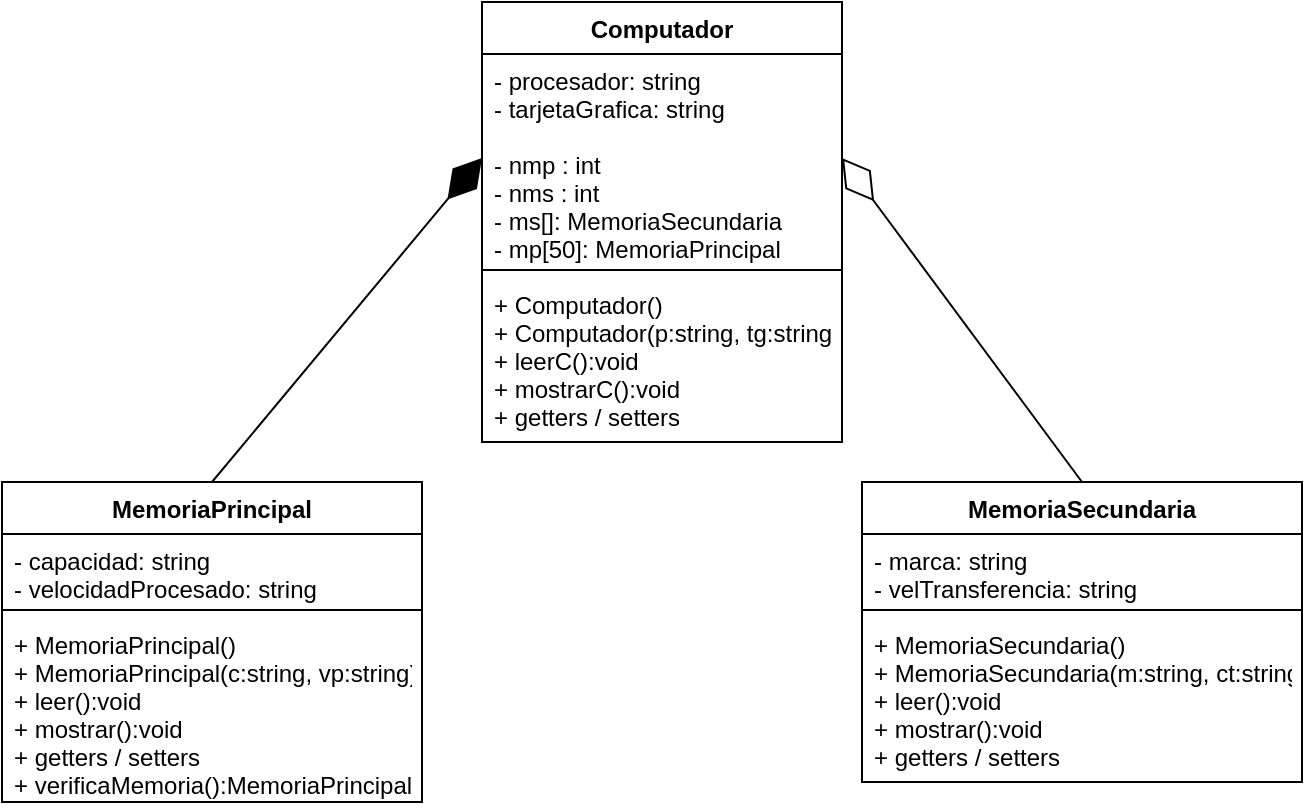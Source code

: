 <mxfile version="16.2.7" type="device"><diagram id="OjHBO5FldGtJChJEk6c8" name="Page-1"><mxGraphModel dx="981" dy="548" grid="1" gridSize="10" guides="1" tooltips="1" connect="1" arrows="1" fold="1" page="1" pageScale="1" pageWidth="827" pageHeight="1169" math="0" shadow="0"><root><mxCell id="0"/><mxCell id="1" parent="0"/><mxCell id="2lw_cgJ1wmLftShGDCJz-3" value="MemoriaSecundaria" style="swimlane;fontStyle=1;align=center;verticalAlign=top;childLayout=stackLayout;horizontal=1;startSize=26;horizontalStack=0;resizeParent=1;resizeParentMax=0;resizeLast=0;collapsible=1;marginBottom=0;" vertex="1" parent="1"><mxGeometry x="500" y="330" width="220" height="150" as="geometry"/></mxCell><mxCell id="2lw_cgJ1wmLftShGDCJz-4" value="- marca: string&#10;- velTransferencia: string" style="text;strokeColor=none;fillColor=none;align=left;verticalAlign=top;spacingLeft=4;spacingRight=4;overflow=hidden;rotatable=0;points=[[0,0.5],[1,0.5]];portConstraint=eastwest;" vertex="1" parent="2lw_cgJ1wmLftShGDCJz-3"><mxGeometry y="26" width="220" height="34" as="geometry"/></mxCell><mxCell id="2lw_cgJ1wmLftShGDCJz-5" value="" style="line;strokeWidth=1;fillColor=none;align=left;verticalAlign=middle;spacingTop=-1;spacingLeft=3;spacingRight=3;rotatable=0;labelPosition=right;points=[];portConstraint=eastwest;" vertex="1" parent="2lw_cgJ1wmLftShGDCJz-3"><mxGeometry y="60" width="220" height="8" as="geometry"/></mxCell><mxCell id="2lw_cgJ1wmLftShGDCJz-6" value="+ MemoriaSecundaria()&#10;+ MemoriaSecundaria(m:string, ct:string)&#10;+ leer():void&#10;+ mostrar():void&#10;+ getters / setters" style="text;strokeColor=none;fillColor=none;align=left;verticalAlign=top;spacingLeft=4;spacingRight=4;overflow=hidden;rotatable=0;points=[[0,0.5],[1,0.5]];portConstraint=eastwest;" vertex="1" parent="2lw_cgJ1wmLftShGDCJz-3"><mxGeometry y="68" width="220" height="82" as="geometry"/></mxCell><mxCell id="2lw_cgJ1wmLftShGDCJz-7" value="MemoriaPrincipal" style="swimlane;fontStyle=1;align=center;verticalAlign=top;childLayout=stackLayout;horizontal=1;startSize=26;horizontalStack=0;resizeParent=1;resizeParentMax=0;resizeLast=0;collapsible=1;marginBottom=0;" vertex="1" parent="1"><mxGeometry x="70" y="330" width="210" height="160" as="geometry"/></mxCell><mxCell id="2lw_cgJ1wmLftShGDCJz-8" value="- capacidad: string&#10;- velocidadProcesado: string" style="text;strokeColor=none;fillColor=none;align=left;verticalAlign=top;spacingLeft=4;spacingRight=4;overflow=hidden;rotatable=0;points=[[0,0.5],[1,0.5]];portConstraint=eastwest;" vertex="1" parent="2lw_cgJ1wmLftShGDCJz-7"><mxGeometry y="26" width="210" height="34" as="geometry"/></mxCell><mxCell id="2lw_cgJ1wmLftShGDCJz-9" value="" style="line;strokeWidth=1;fillColor=none;align=left;verticalAlign=middle;spacingTop=-1;spacingLeft=3;spacingRight=3;rotatable=0;labelPosition=right;points=[];portConstraint=eastwest;" vertex="1" parent="2lw_cgJ1wmLftShGDCJz-7"><mxGeometry y="60" width="210" height="8" as="geometry"/></mxCell><mxCell id="2lw_cgJ1wmLftShGDCJz-10" value="+ MemoriaPrincipal()&#10;+ MemoriaPrincipal(c:string, vp:string)&#10;+ leer():void&#10;+ mostrar():void&#10;+ getters / setters&#10;+ verificaMemoria():MemoriaPrincipal" style="text;strokeColor=none;fillColor=none;align=left;verticalAlign=top;spacingLeft=4;spacingRight=4;overflow=hidden;rotatable=0;points=[[0,0.5],[1,0.5]];portConstraint=eastwest;" vertex="1" parent="2lw_cgJ1wmLftShGDCJz-7"><mxGeometry y="68" width="210" height="92" as="geometry"/></mxCell><mxCell id="2lw_cgJ1wmLftShGDCJz-11" value="Computador" style="swimlane;fontStyle=1;align=center;verticalAlign=top;childLayout=stackLayout;horizontal=1;startSize=26;horizontalStack=0;resizeParent=1;resizeParentMax=0;resizeLast=0;collapsible=1;marginBottom=0;" vertex="1" parent="1"><mxGeometry x="310" y="90" width="180" height="220" as="geometry"/></mxCell><mxCell id="2lw_cgJ1wmLftShGDCJz-12" value="- procesador: string&#10;- tarjetaGrafica: string&#10;&#10;- nmp : int&#10;- nms : int&#10;- ms[]: MemoriaSecundaria&#10;- mp[50]: MemoriaPrincipal" style="text;strokeColor=none;fillColor=none;align=left;verticalAlign=top;spacingLeft=4;spacingRight=4;overflow=hidden;rotatable=0;points=[[0,0.5],[1,0.5]];portConstraint=eastwest;" vertex="1" parent="2lw_cgJ1wmLftShGDCJz-11"><mxGeometry y="26" width="180" height="104" as="geometry"/></mxCell><mxCell id="2lw_cgJ1wmLftShGDCJz-13" value="" style="line;strokeWidth=1;fillColor=none;align=left;verticalAlign=middle;spacingTop=-1;spacingLeft=3;spacingRight=3;rotatable=0;labelPosition=right;points=[];portConstraint=eastwest;" vertex="1" parent="2lw_cgJ1wmLftShGDCJz-11"><mxGeometry y="130" width="180" height="8" as="geometry"/></mxCell><mxCell id="2lw_cgJ1wmLftShGDCJz-14" value="+ Computador()&#10;+ Computador(p:string, tg:string)&#10;+ leerC():void&#10;+ mostrarC():void&#10;+ getters / setters" style="text;strokeColor=none;fillColor=none;align=left;verticalAlign=top;spacingLeft=4;spacingRight=4;overflow=hidden;rotatable=0;points=[[0,0.5],[1,0.5]];portConstraint=eastwest;" vertex="1" parent="2lw_cgJ1wmLftShGDCJz-11"><mxGeometry y="138" width="180" height="82" as="geometry"/></mxCell><mxCell id="2lw_cgJ1wmLftShGDCJz-15" value="" style="endArrow=diamondThin;endFill=0;endSize=24;html=1;rounded=0;exitX=0.5;exitY=0;exitDx=0;exitDy=0;entryX=1;entryY=0.5;entryDx=0;entryDy=0;" edge="1" parent="1" source="2lw_cgJ1wmLftShGDCJz-3" target="2lw_cgJ1wmLftShGDCJz-12"><mxGeometry width="160" relative="1" as="geometry"><mxPoint x="330" y="410" as="sourcePoint"/><mxPoint x="497" y="189" as="targetPoint"/></mxGeometry></mxCell><mxCell id="2lw_cgJ1wmLftShGDCJz-16" value="" style="endArrow=diamondThin;endFill=1;endSize=24;html=1;rounded=0;entryX=0;entryY=0.5;entryDx=0;entryDy=0;exitX=0.5;exitY=0;exitDx=0;exitDy=0;" edge="1" parent="1" source="2lw_cgJ1wmLftShGDCJz-7" target="2lw_cgJ1wmLftShGDCJz-12"><mxGeometry width="160" relative="1" as="geometry"><mxPoint x="330" y="410" as="sourcePoint"/><mxPoint x="490" y="410" as="targetPoint"/></mxGeometry></mxCell></root></mxGraphModel></diagram></mxfile>
